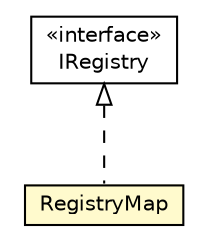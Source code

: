 #!/usr/local/bin/dot
#
# Class diagram 
# Generated by UMLGraph version R5_6-24-gf6e263 (http://www.umlgraph.org/)
#

digraph G {
	edge [fontname="Helvetica",fontsize=10,labelfontname="Helvetica",labelfontsize=10];
	node [fontname="Helvetica",fontsize=10,shape=plaintext];
	nodesep=0.25;
	ranksep=0.5;
	// org.universAAL.middleware.bus.model.util.RegistryMap
	c292000 [label=<<table title="org.universAAL.middleware.bus.model.util.RegistryMap" border="0" cellborder="1" cellspacing="0" cellpadding="2" port="p" bgcolor="lemonChiffon" href="./RegistryMap.html">
		<tr><td><table border="0" cellspacing="0" cellpadding="1">
<tr><td align="center" balign="center"> RegistryMap </td></tr>
		</table></td></tr>
		</table>>, URL="./RegistryMap.html", fontname="Helvetica", fontcolor="black", fontsize=10.0];
	// org.universAAL.middleware.bus.model.util.IRegistry
	c292002 [label=<<table title="org.universAAL.middleware.bus.model.util.IRegistry" border="0" cellborder="1" cellspacing="0" cellpadding="2" port="p" href="./IRegistry.html">
		<tr><td><table border="0" cellspacing="0" cellpadding="1">
<tr><td align="center" balign="center"> &#171;interface&#187; </td></tr>
<tr><td align="center" balign="center"> IRegistry </td></tr>
		</table></td></tr>
		</table>>, URL="./IRegistry.html", fontname="Helvetica", fontcolor="black", fontsize=10.0];
	//org.universAAL.middleware.bus.model.util.RegistryMap implements org.universAAL.middleware.bus.model.util.IRegistry
	c292002:p -> c292000:p [dir=back,arrowtail=empty,style=dashed];
}

